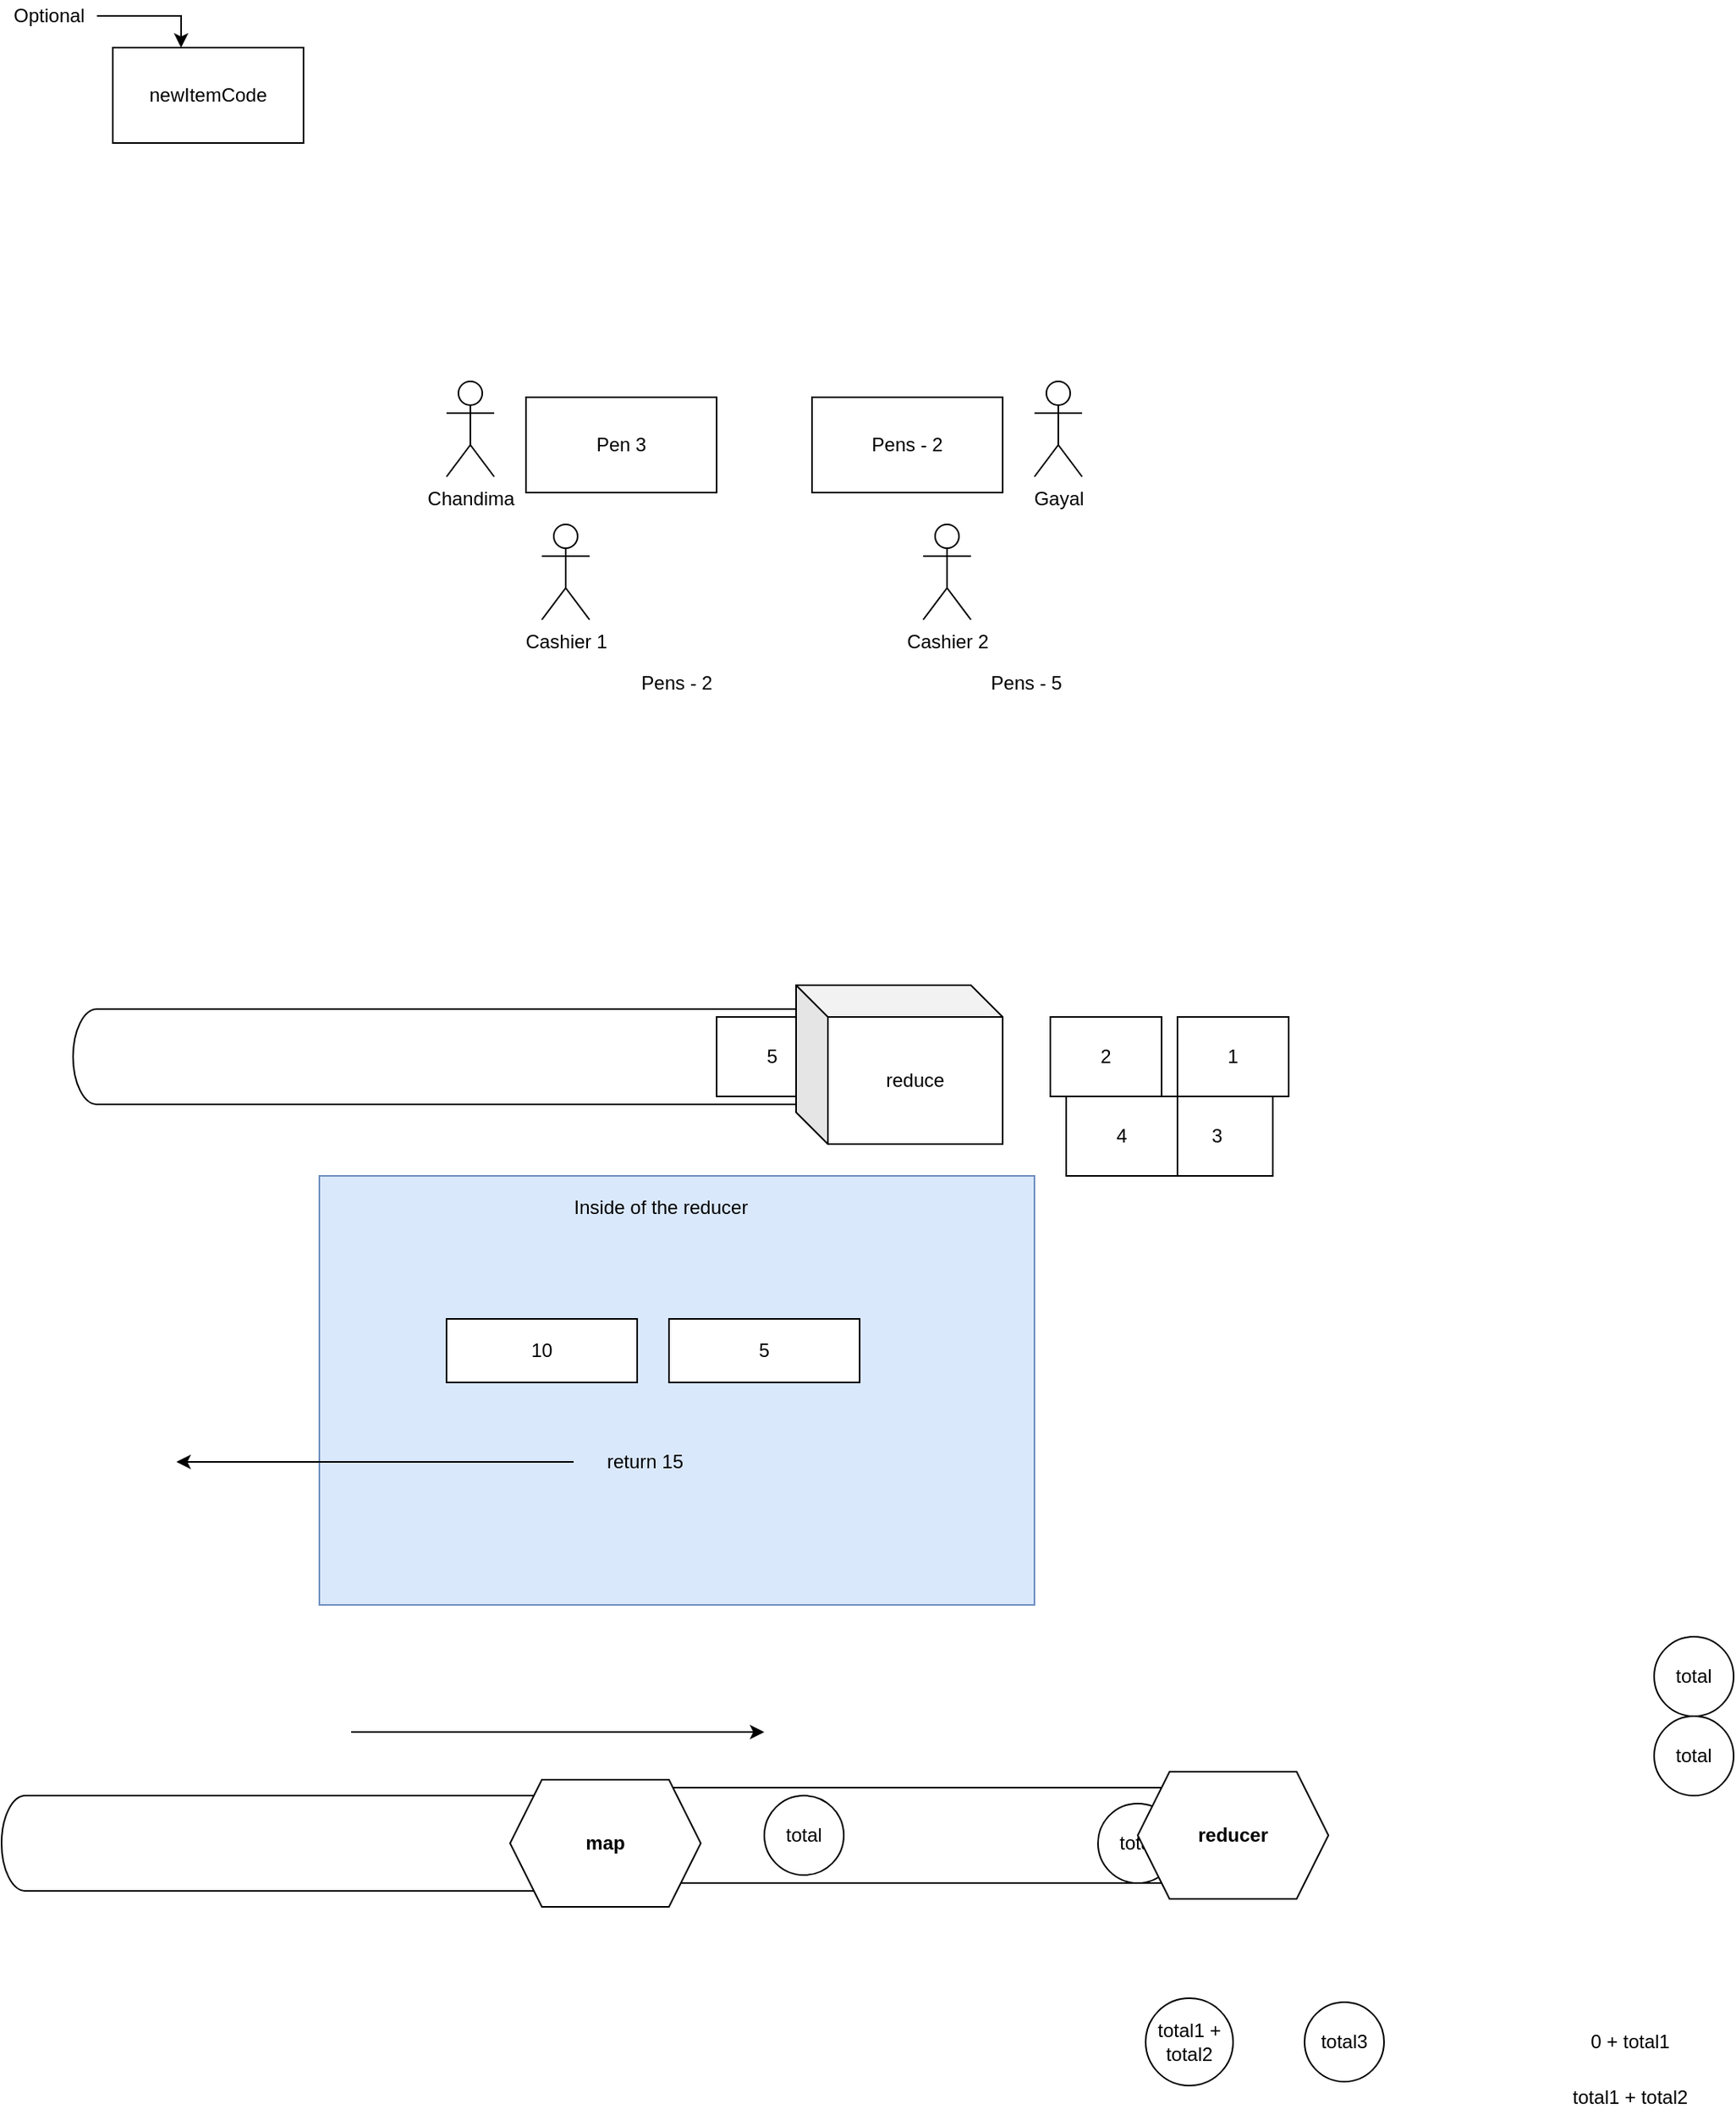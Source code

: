 <mxfile version="14.9.8" type="device"><diagram id="PGnVyKHn2ri43gWKD4wB" name="Page-1"><mxGraphModel dx="868" dy="489" grid="1" gridSize="10" guides="1" tooltips="1" connect="1" arrows="1" fold="1" page="1" pageScale="1" pageWidth="850" pageHeight="1100" math="0" shadow="0"><root><mxCell id="0"/><mxCell id="1" parent="0"/><mxCell id="RlwQblkP-CqFjB4ksvuy-32" value="" style="shape=cylinder3;whiteSpace=wrap;html=1;boundedLbl=1;backgroundOutline=1;size=15;rotation=90;" vertex="1" parent="1"><mxGeometry x="600" y="1015" width="60" height="360" as="geometry"/></mxCell><mxCell id="RlwQblkP-CqFjB4ksvuy-23" value="" style="rounded=0;whiteSpace=wrap;html=1;fillColor=#dae8fc;strokeColor=#6c8ebf;" vertex="1" parent="1"><mxGeometry x="250" y="780" width="450" height="270" as="geometry"/></mxCell><mxCell id="RlwQblkP-CqFjB4ksvuy-1" value="newItemCode" style="rounded=0;whiteSpace=wrap;html=1;" vertex="1" parent="1"><mxGeometry x="120" y="70" width="120" height="60" as="geometry"/></mxCell><mxCell id="RlwQblkP-CqFjB4ksvuy-3" style="edgeStyle=orthogonalEdgeStyle;rounded=0;orthogonalLoop=1;jettySize=auto;html=1;entryX=0.358;entryY=0;entryDx=0;entryDy=0;entryPerimeter=0;" edge="1" parent="1" source="RlwQblkP-CqFjB4ksvuy-2" target="RlwQblkP-CqFjB4ksvuy-1"><mxGeometry relative="1" as="geometry"/></mxCell><mxCell id="RlwQblkP-CqFjB4ksvuy-2" value="Optional" style="text;html=1;strokeColor=none;fillColor=none;align=center;verticalAlign=middle;whiteSpace=wrap;rounded=0;" vertex="1" parent="1"><mxGeometry x="50" y="40" width="60" height="20" as="geometry"/></mxCell><mxCell id="RlwQblkP-CqFjB4ksvuy-4" value="Cashier 1" style="shape=umlActor;verticalLabelPosition=bottom;verticalAlign=top;html=1;outlineConnect=0;" vertex="1" parent="1"><mxGeometry x="390" y="370" width="30" height="60" as="geometry"/></mxCell><mxCell id="RlwQblkP-CqFjB4ksvuy-5" value="Cashier 2" style="shape=umlActor;verticalLabelPosition=bottom;verticalAlign=top;html=1;outlineConnect=0;" vertex="1" parent="1"><mxGeometry x="630" y="370" width="30" height="60" as="geometry"/></mxCell><mxCell id="RlwQblkP-CqFjB4ksvuy-6" value="Pens - 2" style="rounded=0;whiteSpace=wrap;html=1;" vertex="1" parent="1"><mxGeometry x="560" y="290" width="120" height="60" as="geometry"/></mxCell><mxCell id="RlwQblkP-CqFjB4ksvuy-7" value="Chandima" style="shape=umlActor;verticalLabelPosition=bottom;verticalAlign=top;html=1;outlineConnect=0;" vertex="1" parent="1"><mxGeometry x="330" y="280" width="30" height="60" as="geometry"/></mxCell><mxCell id="RlwQblkP-CqFjB4ksvuy-8" value="Pen 3" style="rounded=0;whiteSpace=wrap;html=1;" vertex="1" parent="1"><mxGeometry x="380" y="290" width="120" height="60" as="geometry"/></mxCell><mxCell id="RlwQblkP-CqFjB4ksvuy-9" value="Gayal" style="shape=umlActor;verticalLabelPosition=bottom;verticalAlign=top;html=1;outlineConnect=0;" vertex="1" parent="1"><mxGeometry x="700" y="280" width="30" height="60" as="geometry"/></mxCell><mxCell id="RlwQblkP-CqFjB4ksvuy-10" value="Pens - 2" style="text;html=1;strokeColor=none;fillColor=none;align=center;verticalAlign=middle;whiteSpace=wrap;rounded=0;" vertex="1" parent="1"><mxGeometry x="440" y="460" width="70" height="20" as="geometry"/></mxCell><mxCell id="RlwQblkP-CqFjB4ksvuy-11" value="Pens - 5" style="text;html=1;strokeColor=none;fillColor=none;align=center;verticalAlign=middle;whiteSpace=wrap;rounded=0;" vertex="1" parent="1"><mxGeometry x="660" y="460" width="70" height="20" as="geometry"/></mxCell><mxCell id="RlwQblkP-CqFjB4ksvuy-12" value="" style="shape=cylinder3;whiteSpace=wrap;html=1;boundedLbl=1;backgroundOutline=1;size=15;rotation=90;" vertex="1" parent="1"><mxGeometry x="310" y="460" width="60" height="490" as="geometry"/></mxCell><mxCell id="RlwQblkP-CqFjB4ksvuy-13" value="1" style="rounded=0;whiteSpace=wrap;html=1;" vertex="1" parent="1"><mxGeometry x="790" y="680" width="70" height="50" as="geometry"/></mxCell><mxCell id="RlwQblkP-CqFjB4ksvuy-15" value="2" style="rounded=0;whiteSpace=wrap;html=1;" vertex="1" parent="1"><mxGeometry x="710" y="680" width="70" height="50" as="geometry"/></mxCell><mxCell id="RlwQblkP-CqFjB4ksvuy-16" value="3" style="rounded=0;whiteSpace=wrap;html=1;" vertex="1" parent="1"><mxGeometry x="780" y="730" width="70" height="50" as="geometry"/></mxCell><mxCell id="RlwQblkP-CqFjB4ksvuy-17" value="4" style="rounded=0;whiteSpace=wrap;html=1;" vertex="1" parent="1"><mxGeometry x="720" y="730" width="70" height="50" as="geometry"/></mxCell><mxCell id="RlwQblkP-CqFjB4ksvuy-18" value="5" style="rounded=0;whiteSpace=wrap;html=1;" vertex="1" parent="1"><mxGeometry x="500" y="680" width="70" height="50" as="geometry"/></mxCell><mxCell id="RlwQblkP-CqFjB4ksvuy-19" value="reduce" style="shape=cube;whiteSpace=wrap;html=1;boundedLbl=1;backgroundOutline=1;darkOpacity=0.05;darkOpacity2=0.1;" vertex="1" parent="1"><mxGeometry x="550" y="660" width="130" height="100" as="geometry"/></mxCell><mxCell id="RlwQblkP-CqFjB4ksvuy-20" value="10" style="rounded=0;whiteSpace=wrap;html=1;" vertex="1" parent="1"><mxGeometry x="330" y="870" width="120" height="40" as="geometry"/></mxCell><mxCell id="RlwQblkP-CqFjB4ksvuy-21" value="5" style="rounded=0;whiteSpace=wrap;html=1;" vertex="1" parent="1"><mxGeometry x="470" y="870" width="120" height="40" as="geometry"/></mxCell><mxCell id="RlwQblkP-CqFjB4ksvuy-22" value="Inside of the reducer" style="text;html=1;strokeColor=none;fillColor=none;align=center;verticalAlign=middle;whiteSpace=wrap;rounded=0;" vertex="1" parent="1"><mxGeometry x="370" y="790" width="190" height="20" as="geometry"/></mxCell><mxCell id="RlwQblkP-CqFjB4ksvuy-25" style="edgeStyle=orthogonalEdgeStyle;rounded=0;orthogonalLoop=1;jettySize=auto;html=1;" edge="1" parent="1" source="RlwQblkP-CqFjB4ksvuy-24"><mxGeometry relative="1" as="geometry"><mxPoint x="160" y="960" as="targetPoint"/></mxGeometry></mxCell><mxCell id="RlwQblkP-CqFjB4ksvuy-24" value="return 15" style="text;html=1;strokeColor=none;fillColor=none;align=center;verticalAlign=middle;whiteSpace=wrap;rounded=0;" vertex="1" parent="1"><mxGeometry x="410" y="950" width="90" height="20" as="geometry"/></mxCell><mxCell id="RlwQblkP-CqFjB4ksvuy-26" value="" style="shape=cylinder3;whiteSpace=wrap;html=1;boundedLbl=1;backgroundOutline=1;size=15;rotation=90;" vertex="1" parent="1"><mxGeometry x="200" y="1020" width="60" height="360" as="geometry"/></mxCell><mxCell id="RlwQblkP-CqFjB4ksvuy-28" value="total" style="ellipse;whiteSpace=wrap;html=1;aspect=fixed;" vertex="1" parent="1"><mxGeometry x="1090" y="1120" width="50" height="50" as="geometry"/></mxCell><mxCell id="RlwQblkP-CqFjB4ksvuy-31" value="&lt;b&gt;map&lt;/b&gt;" style="shape=hexagon;perimeter=hexagonPerimeter2;whiteSpace=wrap;html=1;fixedSize=1;" vertex="1" parent="1"><mxGeometry x="370" y="1160" width="120" height="80" as="geometry"/></mxCell><mxCell id="RlwQblkP-CqFjB4ksvuy-33" value="total3" style="ellipse;whiteSpace=wrap;html=1;aspect=fixed;" vertex="1" parent="1"><mxGeometry x="870" y="1300" width="50" height="50" as="geometry"/></mxCell><mxCell id="RlwQblkP-CqFjB4ksvuy-36" value="total" style="ellipse;whiteSpace=wrap;html=1;aspect=fixed;" vertex="1" parent="1"><mxGeometry x="740" y="1175" width="50" height="50" as="geometry"/></mxCell><mxCell id="RlwQblkP-CqFjB4ksvuy-37" value="total" style="ellipse;whiteSpace=wrap;html=1;aspect=fixed;" vertex="1" parent="1"><mxGeometry x="530" y="1170" width="50" height="50" as="geometry"/></mxCell><mxCell id="RlwQblkP-CqFjB4ksvuy-38" value="" style="endArrow=classic;html=1;" edge="1" parent="1"><mxGeometry width="50" height="50" relative="1" as="geometry"><mxPoint x="270" y="1130" as="sourcePoint"/><mxPoint x="530" y="1130" as="targetPoint"/></mxGeometry></mxCell><mxCell id="RlwQblkP-CqFjB4ksvuy-39" value="&lt;b&gt;reducer&lt;/b&gt;" style="shape=hexagon;perimeter=hexagonPerimeter2;whiteSpace=wrap;html=1;fixedSize=1;" vertex="1" parent="1"><mxGeometry x="765" y="1155" width="120" height="80" as="geometry"/></mxCell><mxCell id="RlwQblkP-CqFjB4ksvuy-40" value="total1 + total2" style="ellipse;whiteSpace=wrap;html=1;aspect=fixed;" vertex="1" parent="1"><mxGeometry x="770" y="1297.5" width="55" height="55" as="geometry"/></mxCell><mxCell id="RlwQblkP-CqFjB4ksvuy-41" value="total" style="ellipse;whiteSpace=wrap;html=1;aspect=fixed;" vertex="1" parent="1"><mxGeometry x="1090" y="1070" width="50" height="50" as="geometry"/></mxCell><mxCell id="RlwQblkP-CqFjB4ksvuy-42" value="0 + total1" style="text;html=1;strokeColor=none;fillColor=none;align=center;verticalAlign=middle;whiteSpace=wrap;rounded=0;" vertex="1" parent="1"><mxGeometry x="1030" y="1315" width="90" height="20" as="geometry"/></mxCell><mxCell id="RlwQblkP-CqFjB4ksvuy-43" value="total1 + total2" style="text;html=1;strokeColor=none;fillColor=none;align=center;verticalAlign=middle;whiteSpace=wrap;rounded=0;" vertex="1" parent="1"><mxGeometry x="1030" y="1350" width="90" height="20" as="geometry"/></mxCell></root></mxGraphModel></diagram></mxfile>